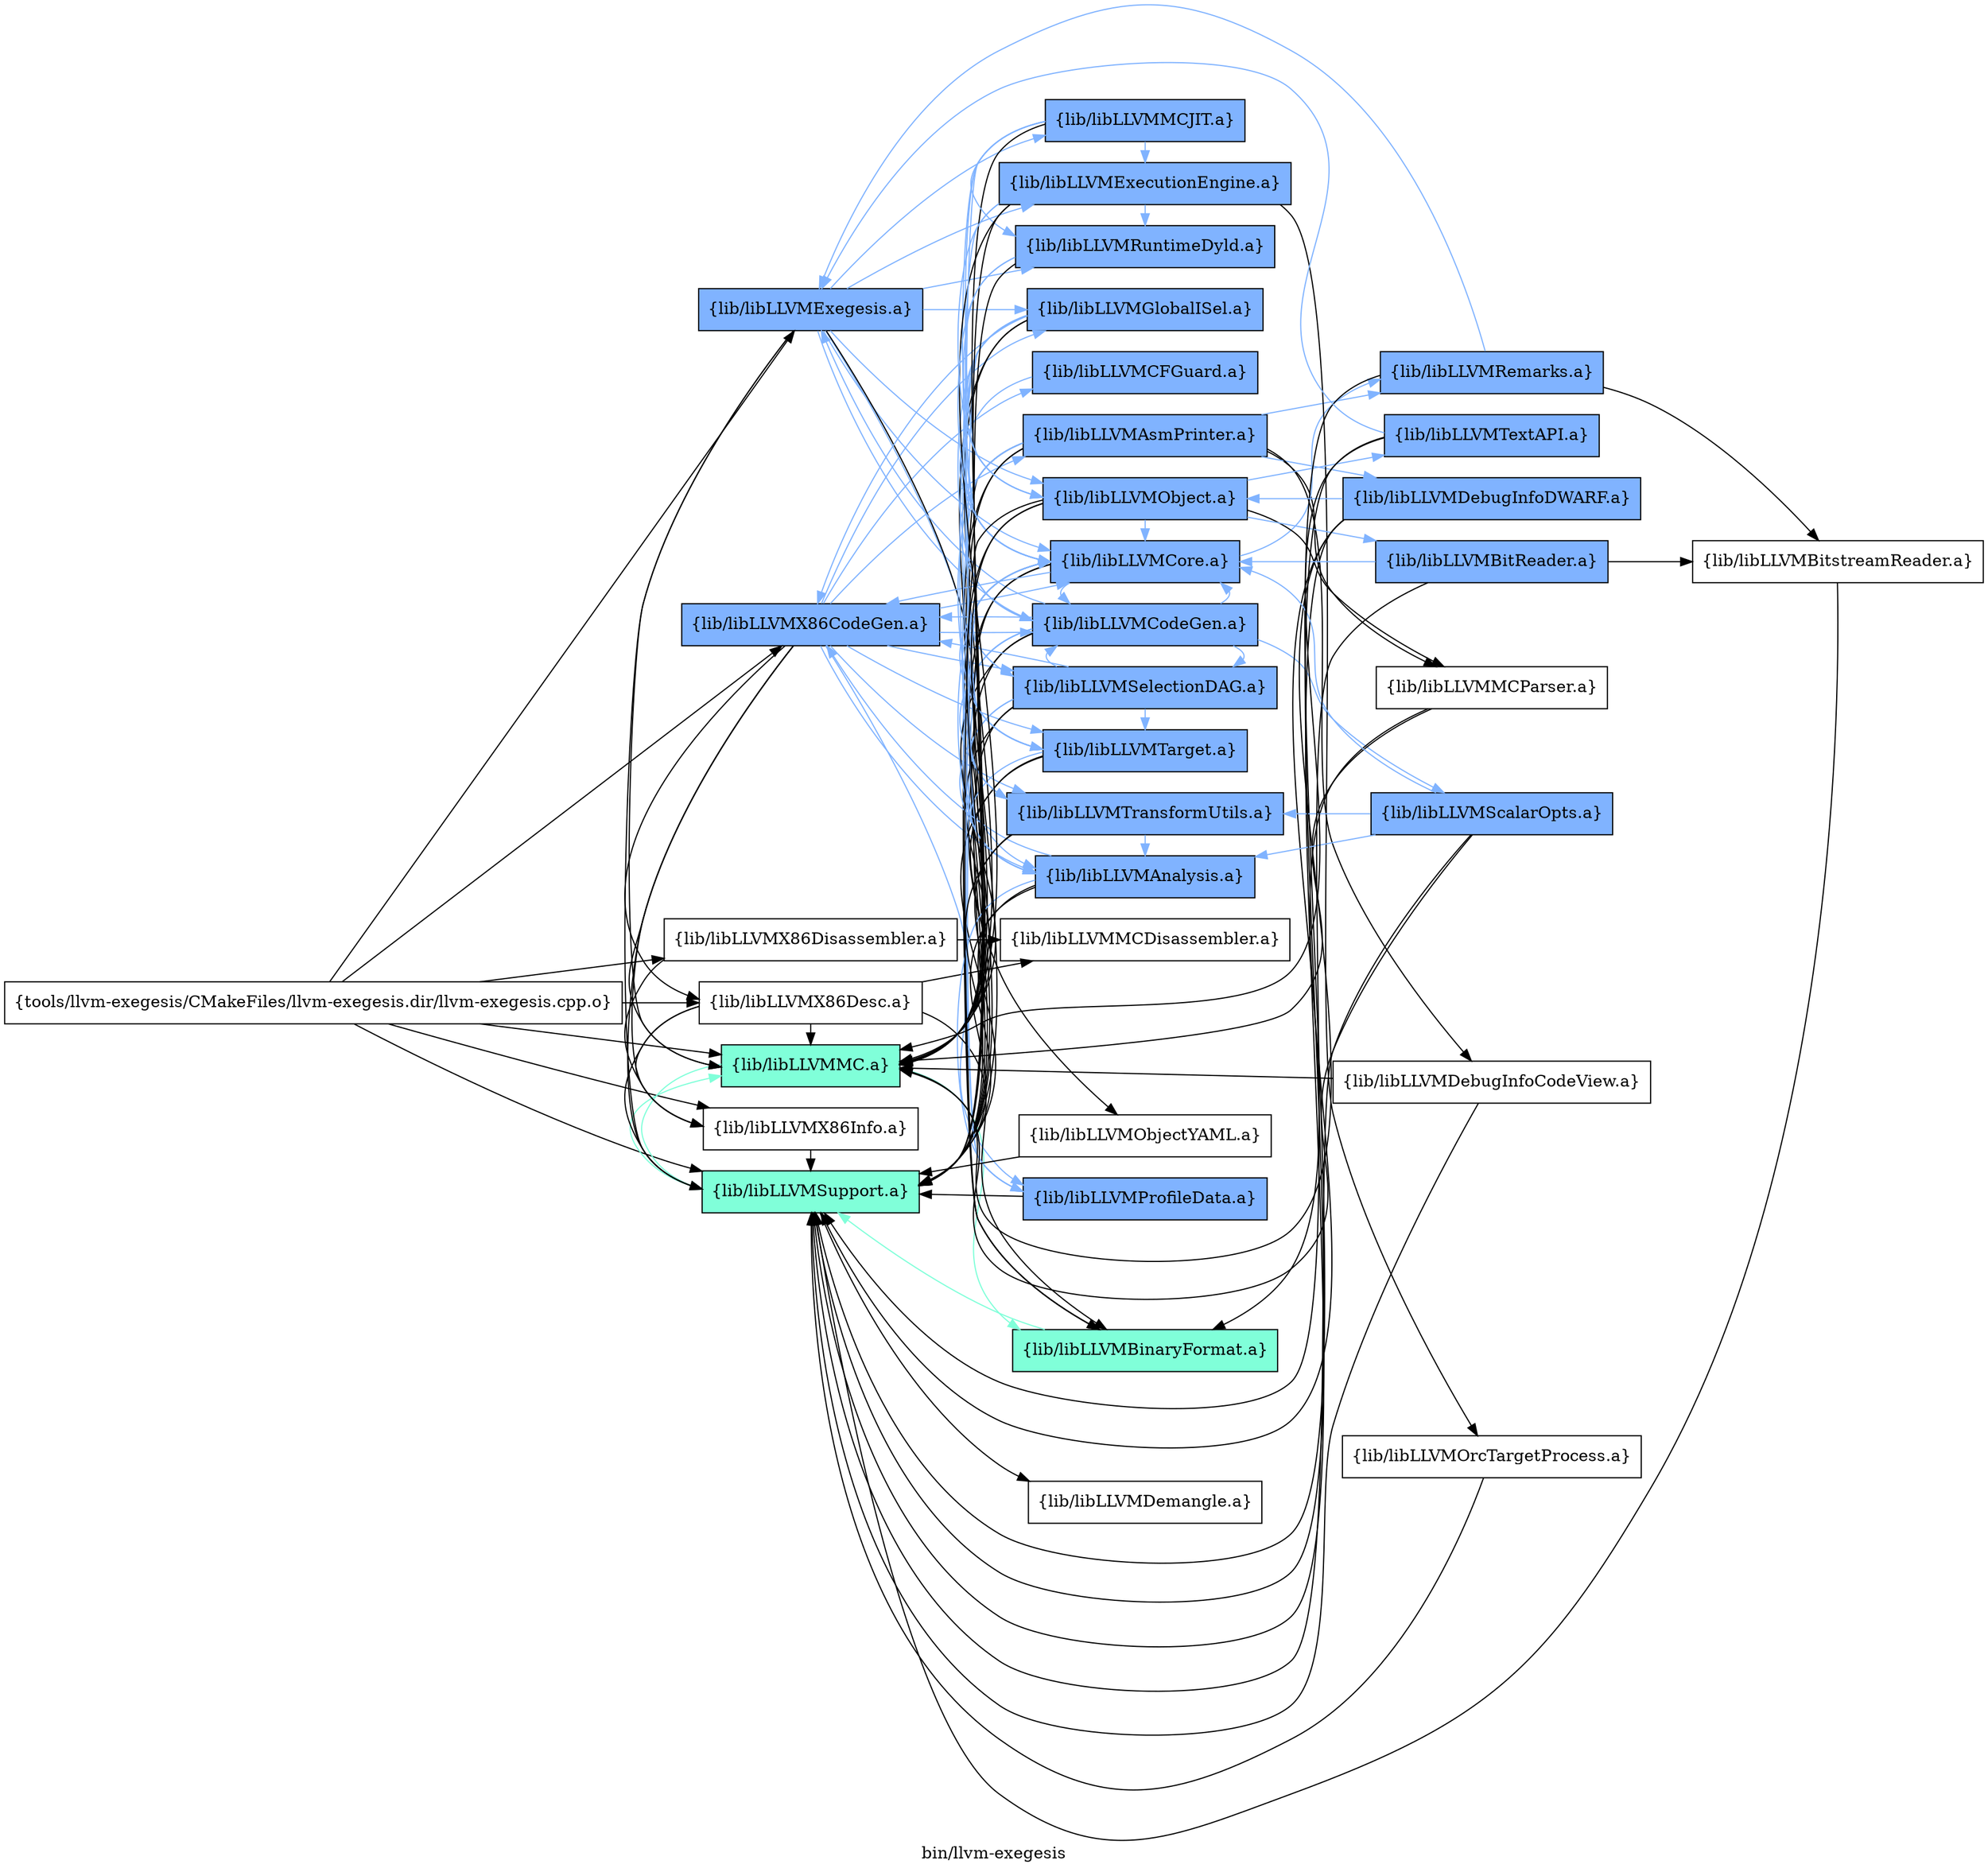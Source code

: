 digraph "bin/llvm-exegesis" {
	label="bin/llvm-exegesis";
	rankdir=LR;
	{ rank=same; Node0x55ae10f98608;  }
	{ rank=same; Node0x55ae10f8f698; Node0x55ae10f8ec98; Node0x55ae10f8e7e8; Node0x55ae10f8de88; Node0x55ae10f8d898; Node0x55ae10f8d3e8; Node0x55ae10f8ce98;  }
	{ rank=same; Node0x55ae10fa5a88; Node0x55ae10fa4a98; Node0x55ae10fabde8; Node0x55ae10f92848; Node0x55ae10fa85f8; Node0x55ae10f99dc8; Node0x55ae10fab438; Node0x55ae10fafb78; Node0x55ae10f997d8; Node0x55ae10facce8; Node0x55ae10fad828; Node0x55ae10faf6c8; Node0x55ae10f9b6c8; Node0x55ae10f931a8; Node0x55ae10f9bb28; Node0x55ae10f9abd8; Node0x55ae10f92258; Node0x55ae10fadc38;  }
	{ rank=same; Node0x55ae10fa55d8; Node0x55ae10f8f3c8; Node0x55ae10fac388; Node0x55ae10fa76a8; Node0x55ae10fabe88; Node0x55ae10f9b088; Node0x55ae10fa7bf8; Node0x55ae10fa8198;  }

	Node0x55ae10f98608 [shape=record,shape=box,group=0,label="{tools/llvm-exegesis/CMakeFiles/llvm-exegesis.dir/llvm-exegesis.cpp.o}"];
	Node0x55ae10f98608 -> Node0x55ae10f8f698;
	Node0x55ae10f98608 -> Node0x55ae10f8ec98;
	Node0x55ae10f98608 -> Node0x55ae10f8e7e8;
	Node0x55ae10f98608 -> Node0x55ae10f8de88;
	Node0x55ae10f98608 -> Node0x55ae10f8d898;
	Node0x55ae10f98608 -> Node0x55ae10f8d3e8;
	Node0x55ae10f98608 -> Node0x55ae10f8ce98;
	Node0x55ae10f8f698 [shape=record,shape=box,group=1,style=filled,fillcolor="0.450000 0.5 1",label="{lib/libLLVMMC.a}"];
	Node0x55ae10f8f698 -> Node0x55ae10f8ec98[color="0.450000 0.5 1"];
	Node0x55ae10f8f698 -> Node0x55ae10fa5a88[color="0.450000 0.5 1"];
	Node0x55ae10f8ec98 [shape=record,shape=box,group=1,style=filled,fillcolor="0.450000 0.5 1",label="{lib/libLLVMSupport.a}"];
	Node0x55ae10f8ec98 -> Node0x55ae10f8f698[color="0.450000 0.5 1"];
	Node0x55ae10f8ec98 -> Node0x55ae10fa4a98;
	Node0x55ae10f8e7e8 [shape=record,shape=box,group=2,style=filled,fillcolor="0.600000 0.5 1",label="{lib/libLLVMX86CodeGen.a}"];
	Node0x55ae10f8e7e8 -> Node0x55ae10f8f698;
	Node0x55ae10f8e7e8 -> Node0x55ae10f8ec98;
	Node0x55ae10f8e7e8 -> Node0x55ae10f8de88;
	Node0x55ae10f8e7e8 -> Node0x55ae10f8d3e8;
	Node0x55ae10f8e7e8 -> Node0x55ae10fabde8[color="0.600000 0.5 1"];
	Node0x55ae10f8e7e8 -> Node0x55ae10f92848[color="0.600000 0.5 1"];
	Node0x55ae10f8e7e8 -> Node0x55ae10fa85f8[color="0.600000 0.5 1"];
	Node0x55ae10f8e7e8 -> Node0x55ae10f99dc8[color="0.600000 0.5 1"];
	Node0x55ae10f8e7e8 -> Node0x55ae10fab438[color="0.600000 0.5 1"];
	Node0x55ae10f8e7e8 -> Node0x55ae10fafb78[color="0.600000 0.5 1"];
	Node0x55ae10f8e7e8 -> Node0x55ae10f997d8[color="0.600000 0.5 1"];
	Node0x55ae10f8e7e8 -> Node0x55ae10facce8[color="0.600000 0.5 1"];
	Node0x55ae10f8e7e8 -> Node0x55ae10fad828[color="0.600000 0.5 1"];
	Node0x55ae10f8e7e8 -> Node0x55ae10faf6c8[color="0.600000 0.5 1"];
	Node0x55ae10f8de88 [shape=record,shape=box,group=0,label="{lib/libLLVMX86Desc.a}"];
	Node0x55ae10f8de88 -> Node0x55ae10f8f698;
	Node0x55ae10f8de88 -> Node0x55ae10f8ec98;
	Node0x55ae10f8de88 -> Node0x55ae10f8d3e8;
	Node0x55ae10f8de88 -> Node0x55ae10f9b6c8;
	Node0x55ae10f8de88 -> Node0x55ae10fa5a88;
	Node0x55ae10f8d898 [shape=record,shape=box,group=0,label="{lib/libLLVMX86Disassembler.a}"];
	Node0x55ae10f8d898 -> Node0x55ae10f8d3e8;
	Node0x55ae10f8d898 -> Node0x55ae10f9b6c8;
	Node0x55ae10f8d3e8 [shape=record,shape=box,group=0,label="{lib/libLLVMX86Info.a}"];
	Node0x55ae10f8d3e8 -> Node0x55ae10f8ec98;
	Node0x55ae10f8ce98 [shape=record,shape=box,group=2,style=filled,fillcolor="0.600000 0.5 1",label="{lib/libLLVMExegesis.a}"];
	Node0x55ae10f8ce98 -> Node0x55ae10f8f698;
	Node0x55ae10f8ce98 -> Node0x55ae10f8ec98;
	Node0x55ae10f8ce98 -> Node0x55ae10f931a8;
	Node0x55ae10f8ce98 -> Node0x55ae10f997d8[color="0.600000 0.5 1"];
	Node0x55ae10f8ce98 -> Node0x55ae10f9bb28[color="0.600000 0.5 1"];
	Node0x55ae10f8ce98 -> Node0x55ae10f9abd8[color="0.600000 0.5 1"];
	Node0x55ae10f8ce98 -> Node0x55ae10f92258[color="0.600000 0.5 1"];
	Node0x55ae10f8ce98 -> Node0x55ae10f92848[color="0.600000 0.5 1"];
	Node0x55ae10f8ce98 -> Node0x55ae10fafb78[color="0.600000 0.5 1"];
	Node0x55ae10f8ce98 -> Node0x55ae10fadc38[color="0.600000 0.5 1"];
	Node0x55ae10f8ce98 -> Node0x55ae10fa85f8[color="0.600000 0.5 1"];
	Node0x55ae10fa5a88 [shape=record,shape=box,group=1,style=filled,fillcolor="0.450000 0.5 1",label="{lib/libLLVMBinaryFormat.a}"];
	Node0x55ae10fa5a88 -> Node0x55ae10f8ec98[color="0.450000 0.5 1"];
	Node0x55ae10fabde8 [shape=record,shape=box,group=2,style=filled,fillcolor="0.600000 0.5 1",label="{lib/libLLVMAsmPrinter.a}"];
	Node0x55ae10fabde8 -> Node0x55ae10f8f698;
	Node0x55ae10fabde8 -> Node0x55ae10f8ec98;
	Node0x55ae10fabde8 -> Node0x55ae10f92848[color="0.600000 0.5 1"];
	Node0x55ae10fabde8 -> Node0x55ae10fab438[color="0.600000 0.5 1"];
	Node0x55ae10fabde8 -> Node0x55ae10fafb78[color="0.600000 0.5 1"];
	Node0x55ae10fabde8 -> Node0x55ae10fa85f8[color="0.600000 0.5 1"];
	Node0x55ae10fabde8 -> Node0x55ae10fa5a88;
	Node0x55ae10fabde8 -> Node0x55ae10fa55d8[color="0.600000 0.5 1"];
	Node0x55ae10fabde8 -> Node0x55ae10f8f3c8;
	Node0x55ae10fabde8 -> Node0x55ae10fac388[color="0.600000 0.5 1"];
	Node0x55ae10fabde8 -> Node0x55ae10fa76a8;
	Node0x55ae10f92848 [shape=record,shape=box,group=2,style=filled,fillcolor="0.600000 0.5 1",label="{lib/libLLVMCodeGen.a}"];
	Node0x55ae10f92848 -> Node0x55ae10f8ec98;
	Node0x55ae10f92848 -> Node0x55ae10fafb78[color="0.600000 0.5 1"];
	Node0x55ae10f92848 -> Node0x55ae10fa85f8[color="0.600000 0.5 1"];
	Node0x55ae10f92848 -> Node0x55ae10f8e7e8[color="0.600000 0.5 1"];
	Node0x55ae10f92848 -> Node0x55ae10f8f698;
	Node0x55ae10f92848 -> Node0x55ae10faf6c8[color="0.600000 0.5 1"];
	Node0x55ae10f92848 -> Node0x55ae10fab438[color="0.600000 0.5 1"];
	Node0x55ae10f92848 -> Node0x55ae10f8ce98[color="0.600000 0.5 1"];
	Node0x55ae10f92848 -> Node0x55ae10f99dc8[color="0.600000 0.5 1"];
	Node0x55ae10f92848 -> Node0x55ae10fad828[color="0.600000 0.5 1"];
	Node0x55ae10f92848 -> Node0x55ae10fabe88[color="0.600000 0.5 1"];
	Node0x55ae10fa85f8 [shape=record,shape=box,group=2,style=filled,fillcolor="0.600000 0.5 1",label="{lib/libLLVMCore.a}"];
	Node0x55ae10fa85f8 -> Node0x55ae10f8ec98;
	Node0x55ae10fa85f8 -> Node0x55ae10f92848[color="0.600000 0.5 1"];
	Node0x55ae10fa85f8 -> Node0x55ae10fa5a88;
	Node0x55ae10fa85f8 -> Node0x55ae10f8f698;
	Node0x55ae10fa85f8 -> Node0x55ae10fa55d8[color="0.600000 0.5 1"];
	Node0x55ae10fa85f8 -> Node0x55ae10f8e7e8[color="0.600000 0.5 1"];
	Node0x55ae10f99dc8 [shape=record,shape=box,group=2,style=filled,fillcolor="0.600000 0.5 1",label="{lib/libLLVMSelectionDAG.a}"];
	Node0x55ae10f99dc8 -> Node0x55ae10f8ec98;
	Node0x55ae10f99dc8 -> Node0x55ae10f92848[color="0.600000 0.5 1"];
	Node0x55ae10f99dc8 -> Node0x55ae10fafb78[color="0.600000 0.5 1"];
	Node0x55ae10f99dc8 -> Node0x55ae10fa85f8[color="0.600000 0.5 1"];
	Node0x55ae10f99dc8 -> Node0x55ae10f8f698;
	Node0x55ae10f99dc8 -> Node0x55ae10fab438[color="0.600000 0.5 1"];
	Node0x55ae10f99dc8 -> Node0x55ae10faf6c8[color="0.600000 0.5 1"];
	Node0x55ae10f99dc8 -> Node0x55ae10f8e7e8[color="0.600000 0.5 1"];
	Node0x55ae10fab438 [shape=record,shape=box,group=2,style=filled,fillcolor="0.600000 0.5 1",label="{lib/libLLVMTarget.a}"];
	Node0x55ae10fab438 -> Node0x55ae10f8f698;
	Node0x55ae10fab438 -> Node0x55ae10f8ec98;
	Node0x55ae10fab438 -> Node0x55ae10fa85f8[color="0.600000 0.5 1"];
	Node0x55ae10fab438 -> Node0x55ae10fafb78[color="0.600000 0.5 1"];
	Node0x55ae10fafb78 [shape=record,shape=box,group=2,style=filled,fillcolor="0.600000 0.5 1",label="{lib/libLLVMAnalysis.a}"];
	Node0x55ae10fafb78 -> Node0x55ae10f8ec98;
	Node0x55ae10fafb78 -> Node0x55ae10f8e7e8[color="0.600000 0.5 1"];
	Node0x55ae10fafb78 -> Node0x55ae10fa85f8[color="0.600000 0.5 1"];
	Node0x55ae10fafb78 -> Node0x55ae10f8f698;
	Node0x55ae10fafb78 -> Node0x55ae10fad828[color="0.600000 0.5 1"];
	Node0x55ae10f997d8 [shape=record,shape=box,group=2,style=filled,fillcolor="0.600000 0.5 1",label="{lib/libLLVMGlobalISel.a}"];
	Node0x55ae10f997d8 -> Node0x55ae10f8ec98;
	Node0x55ae10f997d8 -> Node0x55ae10f92848[color="0.600000 0.5 1"];
	Node0x55ae10f997d8 -> Node0x55ae10fa85f8[color="0.600000 0.5 1"];
	Node0x55ae10f997d8 -> Node0x55ae10f8f698;
	Node0x55ae10f997d8 -> Node0x55ae10f99dc8[color="0.600000 0.5 1"];
	Node0x55ae10f997d8 -> Node0x55ae10fab438[color="0.600000 0.5 1"];
	Node0x55ae10f997d8 -> Node0x55ae10fafb78[color="0.600000 0.5 1"];
	Node0x55ae10f997d8 -> Node0x55ae10f8e7e8[color="0.600000 0.5 1"];
	Node0x55ae10f997d8 -> Node0x55ae10faf6c8[color="0.600000 0.5 1"];
	Node0x55ae10facce8 [shape=record,shape=box,group=2,style=filled,fillcolor="0.600000 0.5 1",label="{lib/libLLVMCFGuard.a}"];
	Node0x55ae10facce8 -> Node0x55ae10fa85f8[color="0.600000 0.5 1"];
	Node0x55ae10fad828 [shape=record,shape=box,group=2,style=filled,fillcolor="0.600000 0.5 1",label="{lib/libLLVMProfileData.a}"];
	Node0x55ae10fad828 -> Node0x55ae10f8ec98;
	Node0x55ae10fad828 -> Node0x55ae10fa85f8[color="0.600000 0.5 1"];
	Node0x55ae10faf6c8 [shape=record,shape=box,group=2,style=filled,fillcolor="0.600000 0.5 1",label="{lib/libLLVMTransformUtils.a}"];
	Node0x55ae10faf6c8 -> Node0x55ae10f8f698;
	Node0x55ae10faf6c8 -> Node0x55ae10f8ec98;
	Node0x55ae10faf6c8 -> Node0x55ae10fafb78[color="0.600000 0.5 1"];
	Node0x55ae10faf6c8 -> Node0x55ae10fa85f8[color="0.600000 0.5 1"];
	Node0x55ae10f9b6c8 [shape=record,shape=box,group=0,label="{lib/libLLVMMCDisassembler.a}"];
	Node0x55ae10f931a8 [shape=record,shape=box,group=0,label="{lib/libLLVMObjectYAML.a}"];
	Node0x55ae10f931a8 -> Node0x55ae10f8ec98;
	Node0x55ae10f9bb28 [shape=record,shape=box,group=2,style=filled,fillcolor="0.600000 0.5 1",label="{lib/libLLVMMCJIT.a}"];
	Node0x55ae10f9bb28 -> Node0x55ae10f8ec98;
	Node0x55ae10f9bb28 -> Node0x55ae10f9abd8[color="0.600000 0.5 1"];
	Node0x55ae10f9bb28 -> Node0x55ae10f92258[color="0.600000 0.5 1"];
	Node0x55ae10f9bb28 -> Node0x55ae10fab438[color="0.600000 0.5 1"];
	Node0x55ae10f9bb28 -> Node0x55ae10fadc38[color="0.600000 0.5 1"];
	Node0x55ae10f9bb28 -> Node0x55ae10fa85f8[color="0.600000 0.5 1"];
	Node0x55ae10f9abd8 [shape=record,shape=box,group=2,style=filled,fillcolor="0.600000 0.5 1",label="{lib/libLLVMExecutionEngine.a}"];
	Node0x55ae10f9abd8 -> Node0x55ae10f8ec98;
	Node0x55ae10f9abd8 -> Node0x55ae10f8f698;
	Node0x55ae10f9abd8 -> Node0x55ae10fa85f8[color="0.600000 0.5 1"];
	Node0x55ae10f9abd8 -> Node0x55ae10f9b088;
	Node0x55ae10f9abd8 -> Node0x55ae10fadc38[color="0.600000 0.5 1"];
	Node0x55ae10f9abd8 -> Node0x55ae10f92258[color="0.600000 0.5 1"];
	Node0x55ae10f92258 [shape=record,shape=box,group=2,style=filled,fillcolor="0.600000 0.5 1",label="{lib/libLLVMRuntimeDyld.a}"];
	Node0x55ae10f92258 -> Node0x55ae10f8ec98;
	Node0x55ae10f92258 -> Node0x55ae10fa85f8[color="0.600000 0.5 1"];
	Node0x55ae10f92258 -> Node0x55ae10fadc38[color="0.600000 0.5 1"];
	Node0x55ae10fadc38 [shape=record,shape=box,group=2,style=filled,fillcolor="0.600000 0.5 1",label="{lib/libLLVMObject.a}"];
	Node0x55ae10fadc38 -> Node0x55ae10f8ec98;
	Node0x55ae10fadc38 -> Node0x55ae10fa5a88;
	Node0x55ae10fadc38 -> Node0x55ae10f8f698;
	Node0x55ae10fadc38 -> Node0x55ae10fa7bf8[color="0.600000 0.5 1"];
	Node0x55ae10fadc38 -> Node0x55ae10fa85f8[color="0.600000 0.5 1"];
	Node0x55ae10fadc38 -> Node0x55ae10f8f3c8;
	Node0x55ae10fadc38 -> Node0x55ae10fa8198[color="0.600000 0.5 1"];
	Node0x55ae10fa55d8 [shape=record,shape=box,group=2,style=filled,fillcolor="0.600000 0.5 1",label="{lib/libLLVMRemarks.a}"];
	Node0x55ae10fa55d8 -> Node0x55ae10f8ec98;
	Node0x55ae10fa55d8 -> Node0x55ae10fa4098;
	Node0x55ae10fa55d8 -> Node0x55ae10f8ce98[color="0.600000 0.5 1"];
	Node0x55ae10f8f3c8 [shape=record,shape=box,group=0,label="{lib/libLLVMMCParser.a}"];
	Node0x55ae10f8f3c8 -> Node0x55ae10f8f698;
	Node0x55ae10f8f3c8 -> Node0x55ae10f8ec98;
	Node0x55ae10fac388 [shape=record,shape=box,group=2,style=filled,fillcolor="0.600000 0.5 1",label="{lib/libLLVMDebugInfoDWARF.a}"];
	Node0x55ae10fac388 -> Node0x55ae10f8f698;
	Node0x55ae10fac388 -> Node0x55ae10f8ec98;
	Node0x55ae10fac388 -> Node0x55ae10fa5a88;
	Node0x55ae10fac388 -> Node0x55ae10fadc38[color="0.600000 0.5 1"];
	Node0x55ae10fa76a8 [shape=record,shape=box,group=0,label="{lib/libLLVMDebugInfoCodeView.a}"];
	Node0x55ae10fa76a8 -> Node0x55ae10f8ec98;
	Node0x55ae10fa76a8 -> Node0x55ae10f8f698;
	Node0x55ae10f9b088 [shape=record,shape=box,group=0,label="{lib/libLLVMOrcTargetProcess.a}"];
	Node0x55ae10f9b088 -> Node0x55ae10f8ec98;
	Node0x55ae10fabe88 [shape=record,shape=box,group=2,style=filled,fillcolor="0.600000 0.5 1",label="{lib/libLLVMScalarOpts.a}"];
	Node0x55ae10fabe88 -> Node0x55ae10f8ec98;
	Node0x55ae10fabe88 -> Node0x55ae10faf6c8[color="0.600000 0.5 1"];
	Node0x55ae10fabe88 -> Node0x55ae10fafb78[color="0.600000 0.5 1"];
	Node0x55ae10fabe88 -> Node0x55ae10fa85f8[color="0.600000 0.5 1"];
	Node0x55ae10fabe88 -> Node0x55ae10f8f698;
	Node0x55ae10fa4a98 [shape=record,shape=box,group=0,label="{lib/libLLVMDemangle.a}"];
	Node0x55ae10fa7bf8 [shape=record,shape=box,group=2,style=filled,fillcolor="0.600000 0.5 1",label="{lib/libLLVMBitReader.a}"];
	Node0x55ae10fa7bf8 -> Node0x55ae10f8ec98;
	Node0x55ae10fa7bf8 -> Node0x55ae10fa85f8[color="0.600000 0.5 1"];
	Node0x55ae10fa7bf8 -> Node0x55ae10fa4098;
	Node0x55ae10fa8198 [shape=record,shape=box,group=2,style=filled,fillcolor="0.600000 0.5 1",label="{lib/libLLVMTextAPI.a}"];
	Node0x55ae10fa8198 -> Node0x55ae10f8ec98;
	Node0x55ae10fa8198 -> Node0x55ae10f8ce98[color="0.600000 0.5 1"];
	Node0x55ae10fa8198 -> Node0x55ae10f8f698;
	Node0x55ae10fa4098 [shape=record,shape=box,group=0,label="{lib/libLLVMBitstreamReader.a}"];
	Node0x55ae10fa4098 -> Node0x55ae10f8ec98;
}
